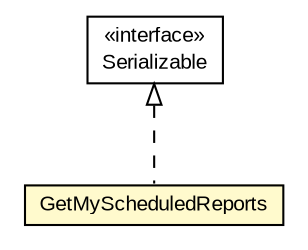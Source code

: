 #!/usr/local/bin/dot
#
# Class diagram 
# Generated by UMLGraph version R5_6-24-gf6e263 (http://www.umlgraph.org/)
#

digraph G {
	edge [fontname="arial",fontsize=10,labelfontname="arial",labelfontsize=10];
	node [fontname="arial",fontsize=10,shape=plaintext];
	nodesep=0.25;
	ranksep=0.5;
	// org.miloss.fgsms.services.interfaces.automatedreportingservice.GetMyScheduledReports
	c556102 [label=<<table title="org.miloss.fgsms.services.interfaces.automatedreportingservice.GetMyScheduledReports" border="0" cellborder="1" cellspacing="0" cellpadding="2" port="p" bgcolor="lemonChiffon" href="./GetMyScheduledReports.html">
		<tr><td><table border="0" cellspacing="0" cellpadding="1">
<tr><td align="center" balign="center"> GetMyScheduledReports </td></tr>
		</table></td></tr>
		</table>>, URL="./GetMyScheduledReports.html", fontname="arial", fontcolor="black", fontsize=10.0];
	//org.miloss.fgsms.services.interfaces.automatedreportingservice.GetMyScheduledReports implements java.io.Serializable
	c557083:p -> c556102:p [dir=back,arrowtail=empty,style=dashed];
	// java.io.Serializable
	c557083 [label=<<table title="java.io.Serializable" border="0" cellborder="1" cellspacing="0" cellpadding="2" port="p" href="http://java.sun.com/j2se/1.4.2/docs/api/java/io/Serializable.html">
		<tr><td><table border="0" cellspacing="0" cellpadding="1">
<tr><td align="center" balign="center"> &#171;interface&#187; </td></tr>
<tr><td align="center" balign="center"> Serializable </td></tr>
		</table></td></tr>
		</table>>, URL="http://java.sun.com/j2se/1.4.2/docs/api/java/io/Serializable.html", fontname="arial", fontcolor="black", fontsize=10.0];
}

